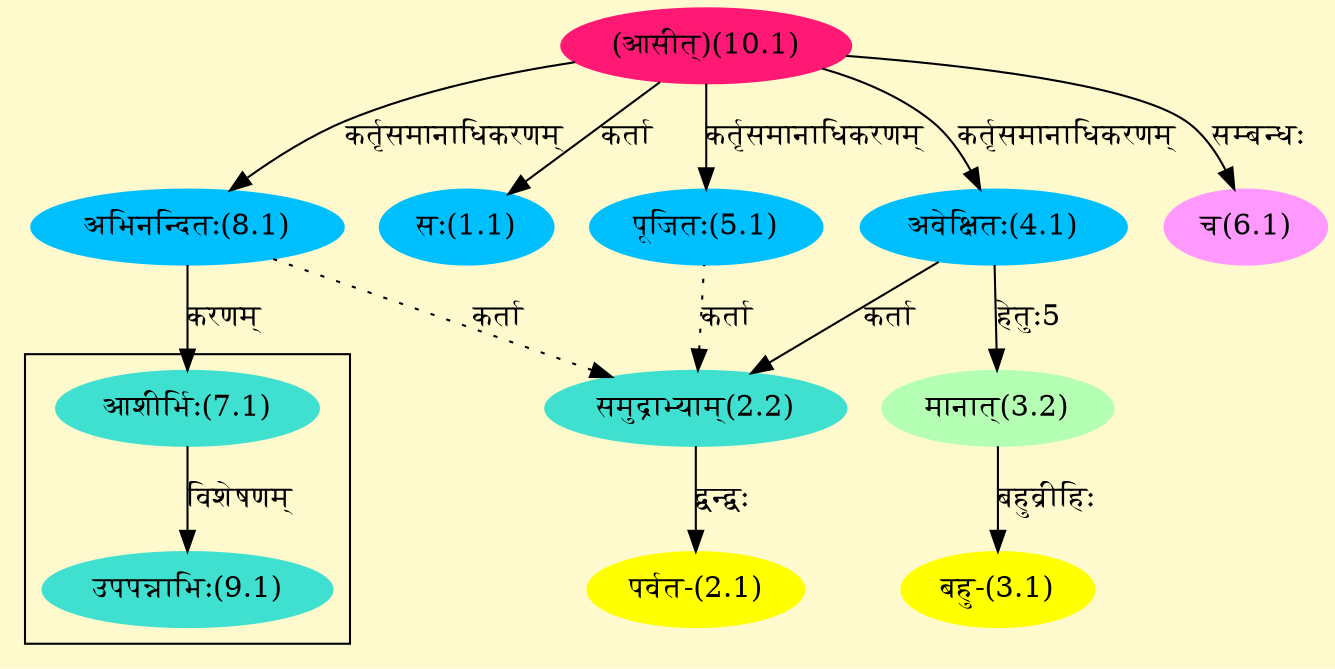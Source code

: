 digraph G{
rankdir=BT;
 compound=true;
 bgcolor="lemonchiffon1";

subgraph cluster_1{
Node9_1 [style=filled, color="#40E0D0" label = "उपपन्नाभिः(9.1)"]
Node7_1 [style=filled, color="#40E0D0" label = "आशीर्भिः(7.1)"]

}
Node1_1 [style=filled, color="#00BFFF" label = "सः(1.1)"]
Node10_1 [style=filled, color="#FF1975" label = "(आसीत्)(10.1)"]
Node2_1 [style=filled, color="#FFFF00" label = "पर्वत-(2.1)"]
Node2_2 [style=filled, color="#40E0D0" label = "समुद्राभ्याम्(2.2)"]
Node4_1 [style=filled, color="#00BFFF" label = "अवेक्षितः(4.1)"]
Node5_1 [style=filled, color="#00BFFF" label = "पूजितः(5.1)"]
Node8_1 [style=filled, color="#00BFFF" label = "अभिनन्दितः(8.1)"]
Node3_1 [style=filled, color="#FFFF00" label = "बहु-(3.1)"]
Node3_2 [style=filled, color="#B4FFB4" label = "मानात्(3.2)"]
Node6_1 [style=filled, color="#FF99FF" label = "च(6.1)"]
Node7_1 [style=filled, color="#40E0D0" label = "आशीर्भिः(7.1)"]
/* Start of Relations section */

Node1_1 -> Node10_1 [  label="कर्ता"  dir="back" ]
Node2_1 -> Node2_2 [  label="द्वन्द्वः"  dir="back" ]
Node2_2 -> Node4_1 [  label="कर्ता"  dir="back" ]
Node2_2 -> Node5_1 [ style=dotted label="कर्ता"  dir="back" ]
Node2_2 -> Node8_1 [ style=dotted label="कर्ता"  dir="back" ]
Node3_1 -> Node3_2 [  label="बहुव्रीहिः"  dir="back" ]
Node3_2 -> Node4_1 [  label="हेतुः5"  dir="back" ]
Node4_1 -> Node10_1 [  label="कर्तृसमानाधिकरणम्"  dir="back" ]
Node5_1 -> Node10_1 [  label="कर्तृसमानाधिकरणम्"  dir="back" ]
Node6_1 -> Node10_1 [  label="सम्बन्धः"  dir="back" ]
Node7_1 -> Node8_1 [  label="करणम्"  dir="back" ]
Node8_1 -> Node10_1 [  label="कर्तृसमानाधिकरणम्"  dir="back" ]
Node9_1 -> Node7_1 [  label="विशेषणम्"  dir="back" ]
}
